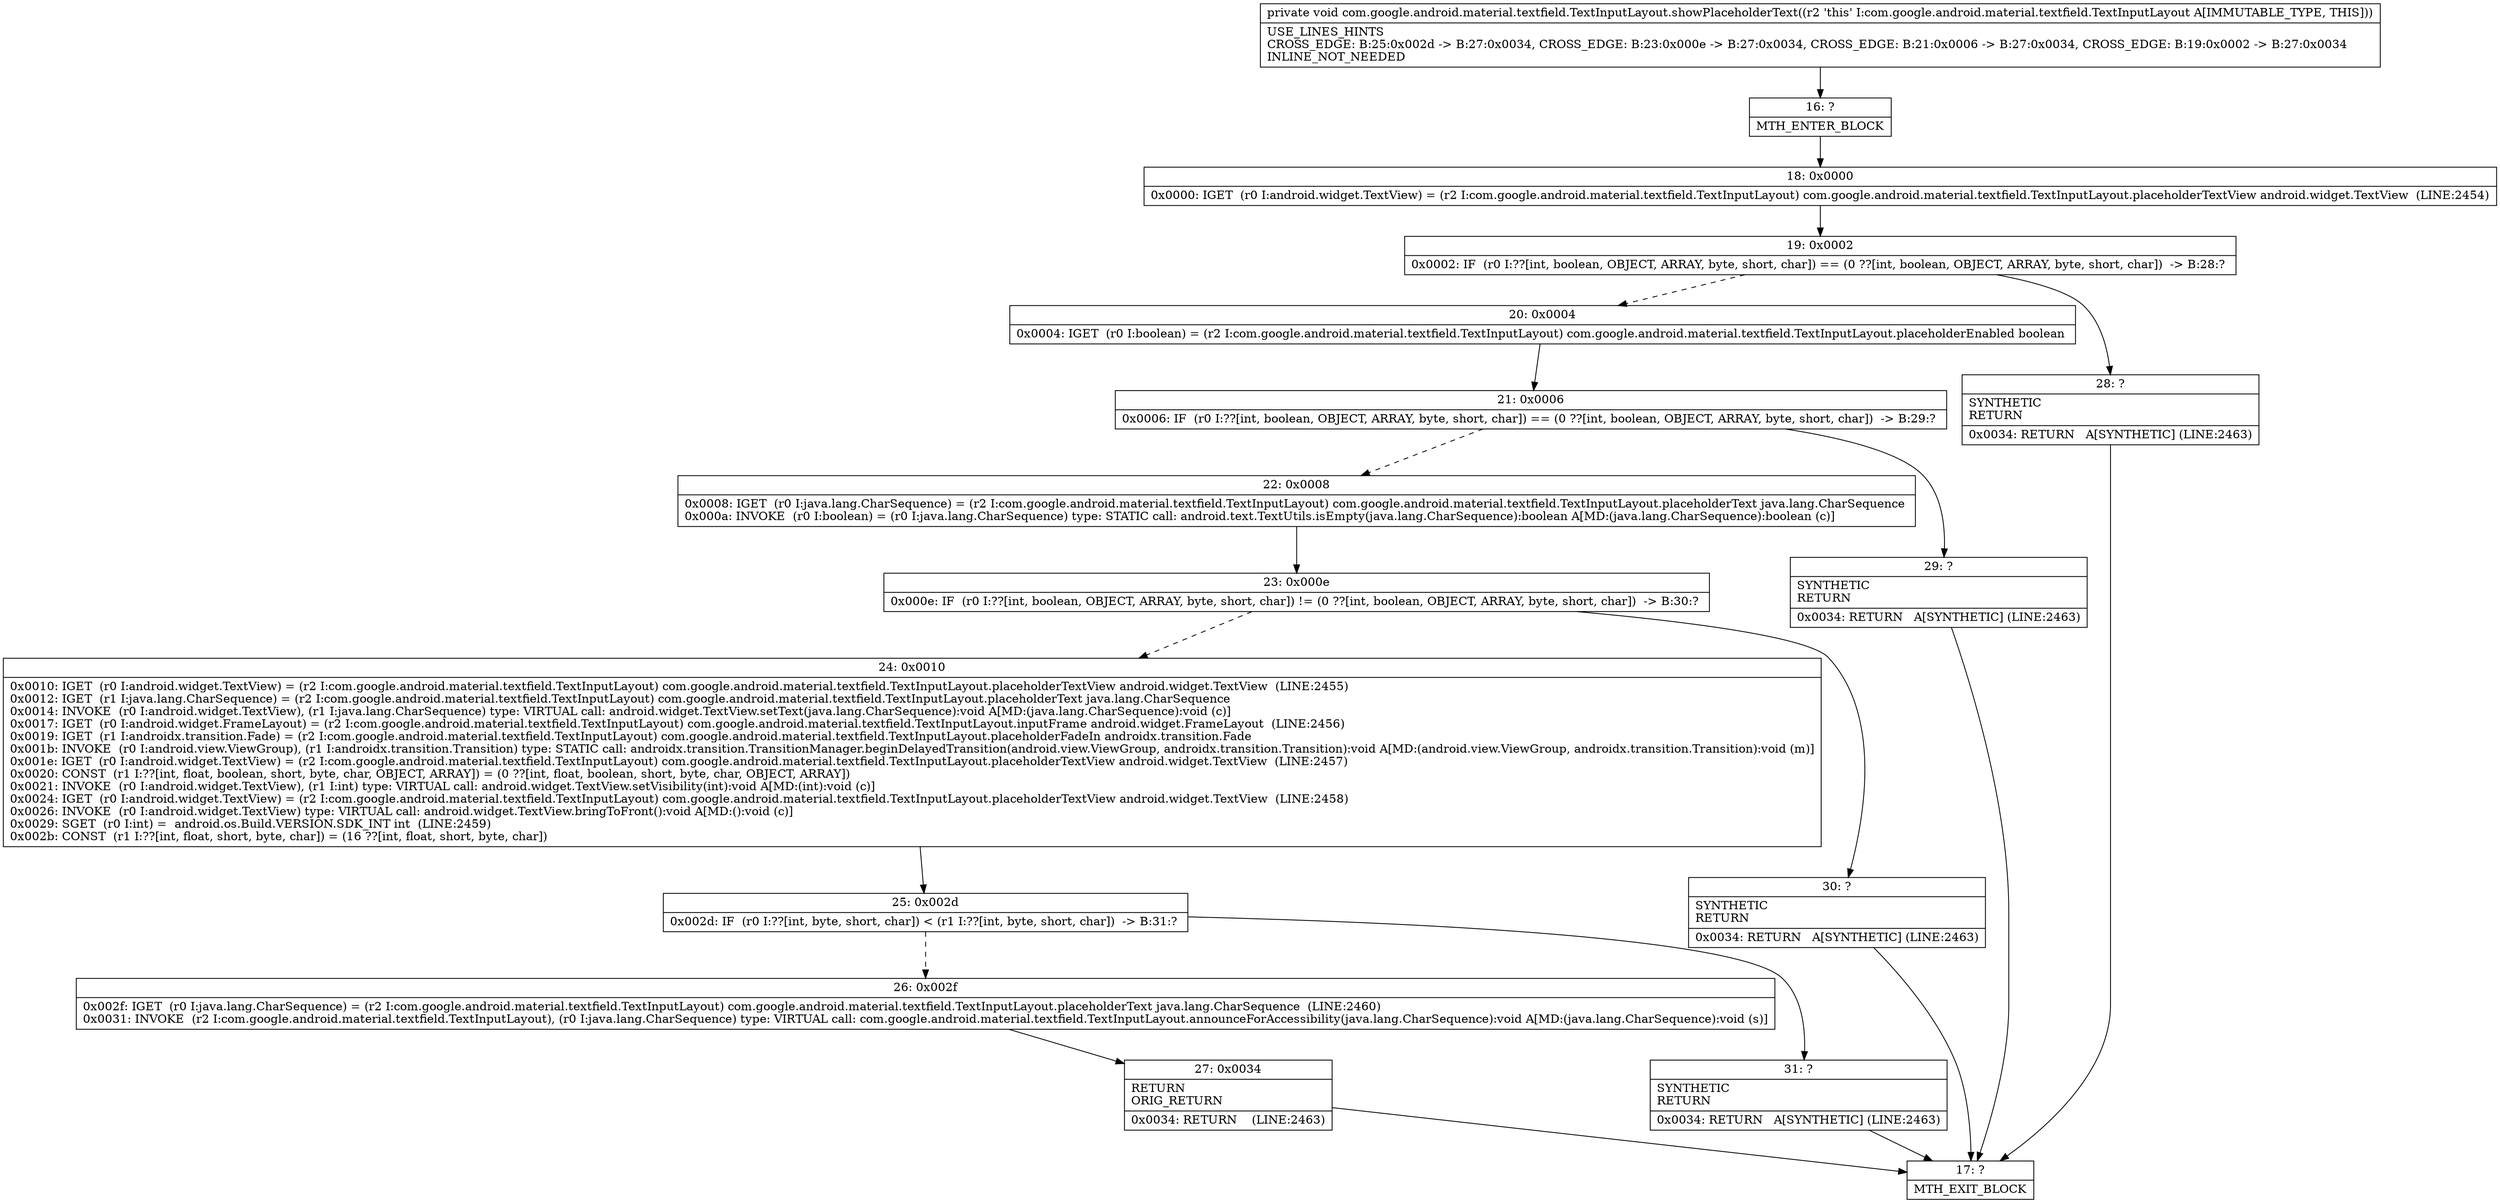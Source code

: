 digraph "CFG forcom.google.android.material.textfield.TextInputLayout.showPlaceholderText()V" {
Node_16 [shape=record,label="{16\:\ ?|MTH_ENTER_BLOCK\l}"];
Node_18 [shape=record,label="{18\:\ 0x0000|0x0000: IGET  (r0 I:android.widget.TextView) = (r2 I:com.google.android.material.textfield.TextInputLayout) com.google.android.material.textfield.TextInputLayout.placeholderTextView android.widget.TextView  (LINE:2454)\l}"];
Node_19 [shape=record,label="{19\:\ 0x0002|0x0002: IF  (r0 I:??[int, boolean, OBJECT, ARRAY, byte, short, char]) == (0 ??[int, boolean, OBJECT, ARRAY, byte, short, char])  \-\> B:28:? \l}"];
Node_20 [shape=record,label="{20\:\ 0x0004|0x0004: IGET  (r0 I:boolean) = (r2 I:com.google.android.material.textfield.TextInputLayout) com.google.android.material.textfield.TextInputLayout.placeholderEnabled boolean \l}"];
Node_21 [shape=record,label="{21\:\ 0x0006|0x0006: IF  (r0 I:??[int, boolean, OBJECT, ARRAY, byte, short, char]) == (0 ??[int, boolean, OBJECT, ARRAY, byte, short, char])  \-\> B:29:? \l}"];
Node_22 [shape=record,label="{22\:\ 0x0008|0x0008: IGET  (r0 I:java.lang.CharSequence) = (r2 I:com.google.android.material.textfield.TextInputLayout) com.google.android.material.textfield.TextInputLayout.placeholderText java.lang.CharSequence \l0x000a: INVOKE  (r0 I:boolean) = (r0 I:java.lang.CharSequence) type: STATIC call: android.text.TextUtils.isEmpty(java.lang.CharSequence):boolean A[MD:(java.lang.CharSequence):boolean (c)]\l}"];
Node_23 [shape=record,label="{23\:\ 0x000e|0x000e: IF  (r0 I:??[int, boolean, OBJECT, ARRAY, byte, short, char]) != (0 ??[int, boolean, OBJECT, ARRAY, byte, short, char])  \-\> B:30:? \l}"];
Node_24 [shape=record,label="{24\:\ 0x0010|0x0010: IGET  (r0 I:android.widget.TextView) = (r2 I:com.google.android.material.textfield.TextInputLayout) com.google.android.material.textfield.TextInputLayout.placeholderTextView android.widget.TextView  (LINE:2455)\l0x0012: IGET  (r1 I:java.lang.CharSequence) = (r2 I:com.google.android.material.textfield.TextInputLayout) com.google.android.material.textfield.TextInputLayout.placeholderText java.lang.CharSequence \l0x0014: INVOKE  (r0 I:android.widget.TextView), (r1 I:java.lang.CharSequence) type: VIRTUAL call: android.widget.TextView.setText(java.lang.CharSequence):void A[MD:(java.lang.CharSequence):void (c)]\l0x0017: IGET  (r0 I:android.widget.FrameLayout) = (r2 I:com.google.android.material.textfield.TextInputLayout) com.google.android.material.textfield.TextInputLayout.inputFrame android.widget.FrameLayout  (LINE:2456)\l0x0019: IGET  (r1 I:androidx.transition.Fade) = (r2 I:com.google.android.material.textfield.TextInputLayout) com.google.android.material.textfield.TextInputLayout.placeholderFadeIn androidx.transition.Fade \l0x001b: INVOKE  (r0 I:android.view.ViewGroup), (r1 I:androidx.transition.Transition) type: STATIC call: androidx.transition.TransitionManager.beginDelayedTransition(android.view.ViewGroup, androidx.transition.Transition):void A[MD:(android.view.ViewGroup, androidx.transition.Transition):void (m)]\l0x001e: IGET  (r0 I:android.widget.TextView) = (r2 I:com.google.android.material.textfield.TextInputLayout) com.google.android.material.textfield.TextInputLayout.placeholderTextView android.widget.TextView  (LINE:2457)\l0x0020: CONST  (r1 I:??[int, float, boolean, short, byte, char, OBJECT, ARRAY]) = (0 ??[int, float, boolean, short, byte, char, OBJECT, ARRAY]) \l0x0021: INVOKE  (r0 I:android.widget.TextView), (r1 I:int) type: VIRTUAL call: android.widget.TextView.setVisibility(int):void A[MD:(int):void (c)]\l0x0024: IGET  (r0 I:android.widget.TextView) = (r2 I:com.google.android.material.textfield.TextInputLayout) com.google.android.material.textfield.TextInputLayout.placeholderTextView android.widget.TextView  (LINE:2458)\l0x0026: INVOKE  (r0 I:android.widget.TextView) type: VIRTUAL call: android.widget.TextView.bringToFront():void A[MD:():void (c)]\l0x0029: SGET  (r0 I:int) =  android.os.Build.VERSION.SDK_INT int  (LINE:2459)\l0x002b: CONST  (r1 I:??[int, float, short, byte, char]) = (16 ??[int, float, short, byte, char]) \l}"];
Node_25 [shape=record,label="{25\:\ 0x002d|0x002d: IF  (r0 I:??[int, byte, short, char]) \< (r1 I:??[int, byte, short, char])  \-\> B:31:? \l}"];
Node_26 [shape=record,label="{26\:\ 0x002f|0x002f: IGET  (r0 I:java.lang.CharSequence) = (r2 I:com.google.android.material.textfield.TextInputLayout) com.google.android.material.textfield.TextInputLayout.placeholderText java.lang.CharSequence  (LINE:2460)\l0x0031: INVOKE  (r2 I:com.google.android.material.textfield.TextInputLayout), (r0 I:java.lang.CharSequence) type: VIRTUAL call: com.google.android.material.textfield.TextInputLayout.announceForAccessibility(java.lang.CharSequence):void A[MD:(java.lang.CharSequence):void (s)]\l}"];
Node_27 [shape=record,label="{27\:\ 0x0034|RETURN\lORIG_RETURN\l|0x0034: RETURN    (LINE:2463)\l}"];
Node_17 [shape=record,label="{17\:\ ?|MTH_EXIT_BLOCK\l}"];
Node_31 [shape=record,label="{31\:\ ?|SYNTHETIC\lRETURN\l|0x0034: RETURN   A[SYNTHETIC] (LINE:2463)\l}"];
Node_30 [shape=record,label="{30\:\ ?|SYNTHETIC\lRETURN\l|0x0034: RETURN   A[SYNTHETIC] (LINE:2463)\l}"];
Node_29 [shape=record,label="{29\:\ ?|SYNTHETIC\lRETURN\l|0x0034: RETURN   A[SYNTHETIC] (LINE:2463)\l}"];
Node_28 [shape=record,label="{28\:\ ?|SYNTHETIC\lRETURN\l|0x0034: RETURN   A[SYNTHETIC] (LINE:2463)\l}"];
MethodNode[shape=record,label="{private void com.google.android.material.textfield.TextInputLayout.showPlaceholderText((r2 'this' I:com.google.android.material.textfield.TextInputLayout A[IMMUTABLE_TYPE, THIS]))  | USE_LINES_HINTS\lCROSS_EDGE: B:25:0x002d \-\> B:27:0x0034, CROSS_EDGE: B:23:0x000e \-\> B:27:0x0034, CROSS_EDGE: B:21:0x0006 \-\> B:27:0x0034, CROSS_EDGE: B:19:0x0002 \-\> B:27:0x0034\lINLINE_NOT_NEEDED\l}"];
MethodNode -> Node_16;Node_16 -> Node_18;
Node_18 -> Node_19;
Node_19 -> Node_20[style=dashed];
Node_19 -> Node_28;
Node_20 -> Node_21;
Node_21 -> Node_22[style=dashed];
Node_21 -> Node_29;
Node_22 -> Node_23;
Node_23 -> Node_24[style=dashed];
Node_23 -> Node_30;
Node_24 -> Node_25;
Node_25 -> Node_26[style=dashed];
Node_25 -> Node_31;
Node_26 -> Node_27;
Node_27 -> Node_17;
Node_31 -> Node_17;
Node_30 -> Node_17;
Node_29 -> Node_17;
Node_28 -> Node_17;
}


